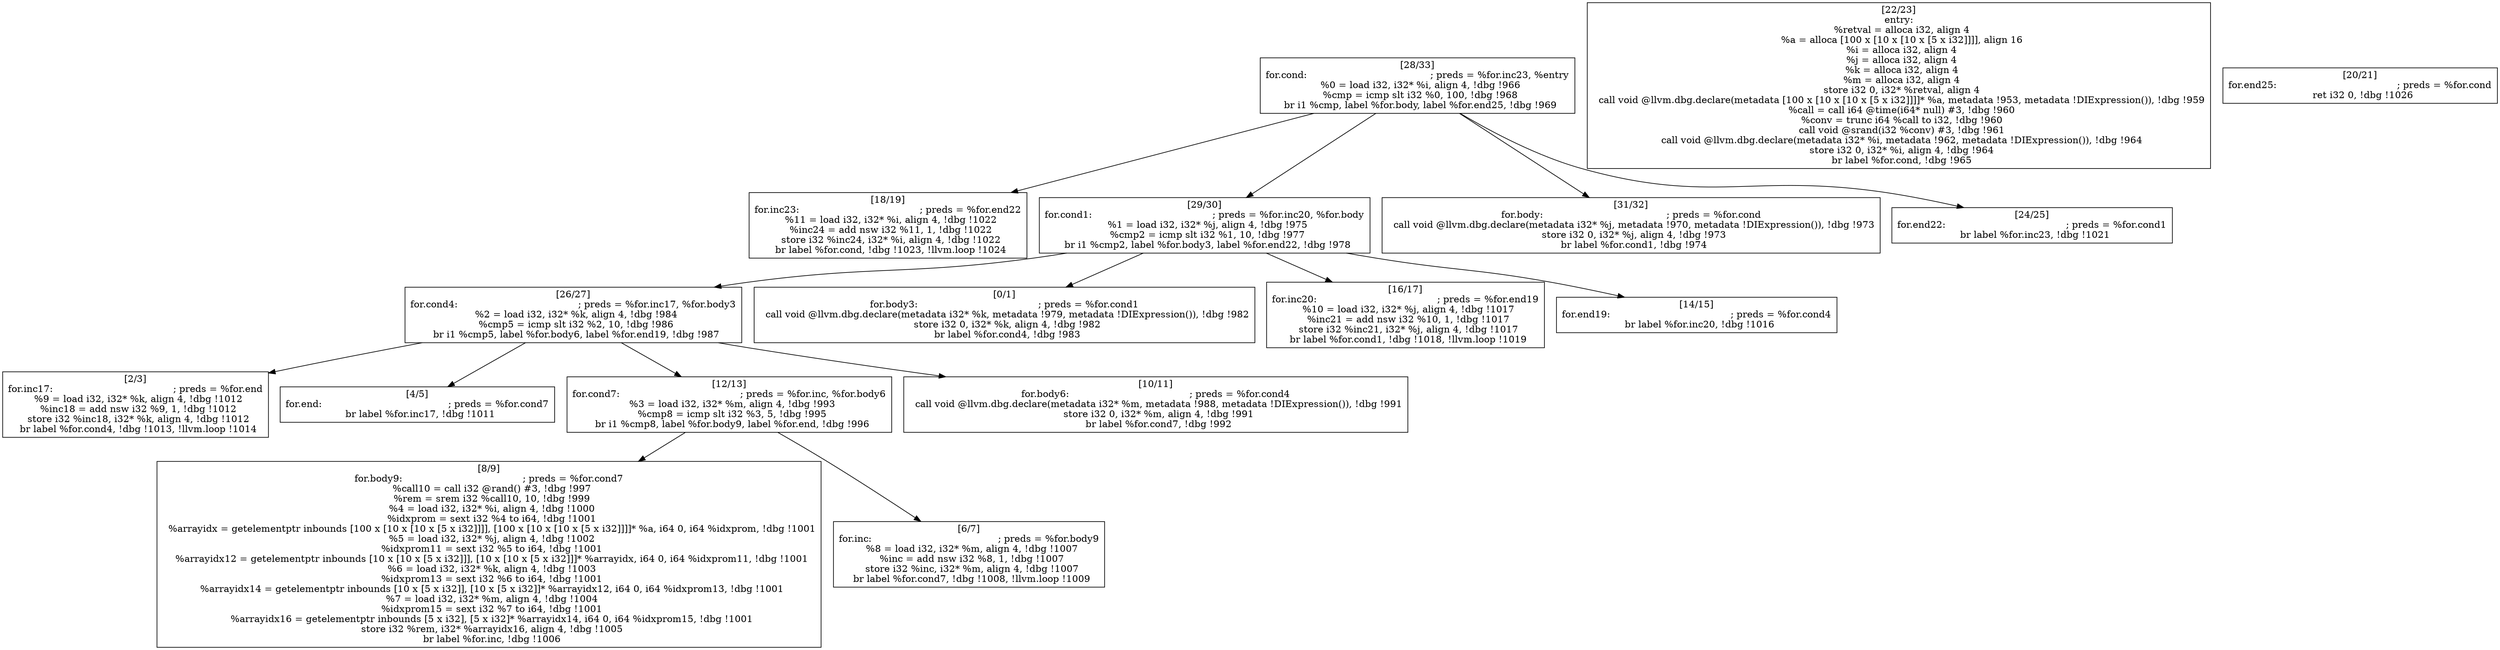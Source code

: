 
digraph G {


node44 [label="[28/33]
for.cond:                                         ; preds = %for.inc23, %entry
  %0 = load i32, i32* %i, align 4, !dbg !966
  %cmp = icmp slt i32 %0, 100, !dbg !968
  br i1 %cmp, label %for.body, label %for.end25, !dbg !969
",shape=rectangle ]
node39 [label="[2/3]
for.inc17:                                        ; preds = %for.end
  %9 = load i32, i32* %k, align 4, !dbg !1012
  %inc18 = add nsw i32 %9, 1, !dbg !1012
  store i32 %inc18, i32* %k, align 4, !dbg !1012
  br label %for.cond4, !dbg !1013, !llvm.loop !1014
",shape=rectangle ]
node43 [label="[22/23]
entry:
  %retval = alloca i32, align 4
  %a = alloca [100 x [10 x [10 x [5 x i32]]]], align 16
  %i = alloca i32, align 4
  %j = alloca i32, align 4
  %k = alloca i32, align 4
  %m = alloca i32, align 4
  store i32 0, i32* %retval, align 4
  call void @llvm.dbg.declare(metadata [100 x [10 x [10 x [5 x i32]]]]* %a, metadata !953, metadata !DIExpression()), !dbg !959
  %call = call i64 @time(i64* null) #3, !dbg !960
  %conv = trunc i64 %call to i32, !dbg !960
  call void @srand(i32 %conv) #3, !dbg !961
  call void @llvm.dbg.declare(metadata i32* %i, metadata !962, metadata !DIExpression()), !dbg !964
  store i32 0, i32* %i, align 4, !dbg !964
  br label %for.cond, !dbg !965
",shape=rectangle ]
node41 [label="[26/27]
for.cond4:                                        ; preds = %for.inc17, %for.body3
  %2 = load i32, i32* %k, align 4, !dbg !984
  %cmp5 = icmp slt i32 %2, 10, !dbg !986
  br i1 %cmp5, label %for.body6, label %for.end19, !dbg !987
",shape=rectangle ]
node53 [label="[8/9]
for.body9:                                        ; preds = %for.cond7
  %call10 = call i32 @rand() #3, !dbg !997
  %rem = srem i32 %call10, 10, !dbg !999
  %4 = load i32, i32* %i, align 4, !dbg !1000
  %idxprom = sext i32 %4 to i64, !dbg !1001
  %arrayidx = getelementptr inbounds [100 x [10 x [10 x [5 x i32]]]], [100 x [10 x [10 x [5 x i32]]]]* %a, i64 0, i64 %idxprom, !dbg !1001
  %5 = load i32, i32* %j, align 4, !dbg !1002
  %idxprom11 = sext i32 %5 to i64, !dbg !1001
  %arrayidx12 = getelementptr inbounds [10 x [10 x [5 x i32]]], [10 x [10 x [5 x i32]]]* %arrayidx, i64 0, i64 %idxprom11, !dbg !1001
  %6 = load i32, i32* %k, align 4, !dbg !1003
  %idxprom13 = sext i32 %6 to i64, !dbg !1001
  %arrayidx14 = getelementptr inbounds [10 x [5 x i32]], [10 x [5 x i32]]* %arrayidx12, i64 0, i64 %idxprom13, !dbg !1001
  %7 = load i32, i32* %m, align 4, !dbg !1004
  %idxprom15 = sext i32 %7 to i64, !dbg !1001
  %arrayidx16 = getelementptr inbounds [5 x i32], [5 x i32]* %arrayidx14, i64 0, i64 %idxprom15, !dbg !1001
  store i32 %rem, i32* %arrayidx16, align 4, !dbg !1005
  br label %for.inc, !dbg !1006
",shape=rectangle ]
node42 [label="[0/1]
for.body3:                                        ; preds = %for.cond1
  call void @llvm.dbg.declare(metadata i32* %k, metadata !979, metadata !DIExpression()), !dbg !982
  store i32 0, i32* %k, align 4, !dbg !982
  br label %for.cond4, !dbg !983
",shape=rectangle ]
node48 [label="[18/19]
for.inc23:                                        ; preds = %for.end22
  %11 = load i32, i32* %i, align 4, !dbg !1022
  %inc24 = add nsw i32 %11, 1, !dbg !1022
  store i32 %inc24, i32* %i, align 4, !dbg !1022
  br label %for.cond, !dbg !1023, !llvm.loop !1024
",shape=rectangle ]
node49 [label="[16/17]
for.inc20:                                        ; preds = %for.end19
  %10 = load i32, i32* %j, align 4, !dbg !1017
  %inc21 = add nsw i32 %10, 1, !dbg !1017
  store i32 %inc21, i32* %j, align 4, !dbg !1017
  br label %for.cond1, !dbg !1018, !llvm.loop !1019
",shape=rectangle ]
node45 [label="[29/30]
for.cond1:                                        ; preds = %for.inc20, %for.body
  %1 = load i32, i32* %j, align 4, !dbg !975
  %cmp2 = icmp slt i32 %1, 10, !dbg !977
  br i1 %cmp2, label %for.body3, label %for.end22, !dbg !978
",shape=rectangle ]
node55 [label="[4/5]
for.end:                                          ; preds = %for.cond7
  br label %for.inc17, !dbg !1011
",shape=rectangle ]
node46 [label="[31/32]
for.body:                                         ; preds = %for.cond
  call void @llvm.dbg.declare(metadata i32* %j, metadata !970, metadata !DIExpression()), !dbg !973
  store i32 0, i32* %j, align 4, !dbg !973
  br label %for.cond1, !dbg !974
",shape=rectangle ]
node47 [label="[20/21]
for.end25:                                        ; preds = %for.cond
  ret i32 0, !dbg !1026
",shape=rectangle ]
node50 [label="[14/15]
for.end19:                                        ; preds = %for.cond4
  br label %for.inc20, !dbg !1016
",shape=rectangle ]
node51 [label="[12/13]
for.cond7:                                        ; preds = %for.inc, %for.body6
  %3 = load i32, i32* %m, align 4, !dbg !993
  %cmp8 = icmp slt i32 %3, 5, !dbg !995
  br i1 %cmp8, label %for.body9, label %for.end, !dbg !996
",shape=rectangle ]
node52 [label="[10/11]
for.body6:                                        ; preds = %for.cond4
  call void @llvm.dbg.declare(metadata i32* %m, metadata !988, metadata !DIExpression()), !dbg !991
  store i32 0, i32* %m, align 4, !dbg !991
  br label %for.cond7, !dbg !992
",shape=rectangle ]
node40 [label="[24/25]
for.end22:                                        ; preds = %for.cond1
  br label %for.inc23, !dbg !1021
",shape=rectangle ]
node54 [label="[6/7]
for.inc:                                          ; preds = %for.body9
  %8 = load i32, i32* %m, align 4, !dbg !1007
  %inc = add nsw i32 %8, 1, !dbg !1007
  store i32 %inc, i32* %m, align 4, !dbg !1007
  br label %for.cond7, !dbg !1008, !llvm.loop !1009
",shape=rectangle ]

node45->node49 [ ]
node41->node51 [ ]
node45->node42 [ ]
node41->node55 [ ]
node44->node40 [ ]
node44->node46 [ ]
node41->node52 [ ]
node51->node54 [ ]
node41->node39 [ ]
node45->node41 [ ]
node44->node45 [ ]
node51->node53 [ ]
node44->node48 [ ]
node45->node50 [ ]


}
